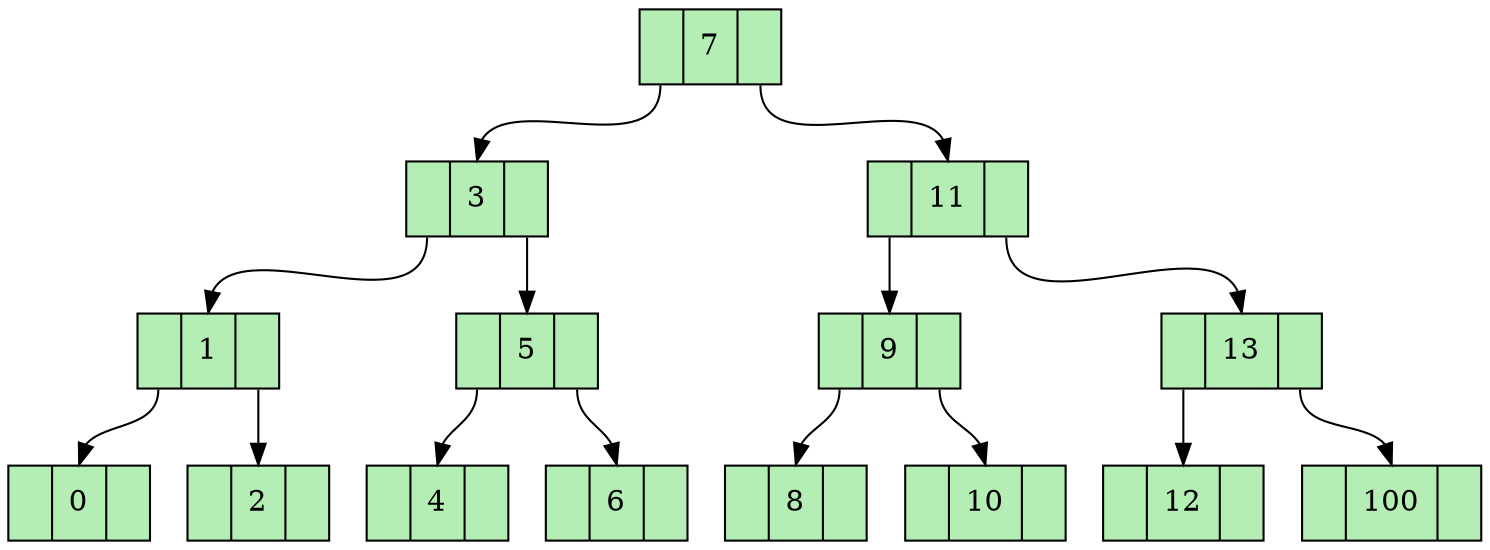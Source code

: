 digraph{
node[shape = record;]
Nodo_7[label = "<f0>|<f1>7|<f2>"; group = 1; fillcolor = darkseagreen2; style = filled]
Nodo_7:f0 -> Nodo_3:f1
Nodo_7:f2 -> Nodo_11:f1
Nodo_3[label = "<f0>|<f1>3|<f2>"; group = 1; fillcolor = darkseagreen2; style = filled]
Nodo_3:f0 -> Nodo_1:f1
Nodo_3:f2 -> Nodo_5:f1
Nodo_1[label = "<f0>|<f1>1|<f2>"; group = 1; fillcolor = darkseagreen2; style = filled]
Nodo_1:f0 -> Nodo_0:f1
Nodo_1:f2 -> Nodo_2:f1
Nodo_0[label = "<f0>|<f1>0|<f2>"; group = 1; fillcolor = darkseagreen2; style = filled]
Nodo_2[label = "<f0>|<f1>2|<f2>"; group = 1; fillcolor = darkseagreen2; style = filled]
Nodo_5[label = "<f0>|<f1>5|<f2>"; group = 1; fillcolor = darkseagreen2; style = filled]
Nodo_5:f0 -> Nodo_4:f1
Nodo_5:f2 -> Nodo_6:f1
Nodo_4[label = "<f0>|<f1>4|<f2>"; group = 1; fillcolor = darkseagreen2; style = filled]
Nodo_6[label = "<f0>|<f1>6|<f2>"; group = 1; fillcolor = darkseagreen2; style = filled]
Nodo_11[label = "<f0>|<f1>11|<f2>"; group = 1; fillcolor = darkseagreen2; style = filled]
Nodo_11:f0 -> Nodo_9:f1
Nodo_11:f2 -> Nodo_13:f1
Nodo_9[label = "<f0>|<f1>9|<f2>"; group = 1; fillcolor = darkseagreen2; style = filled]
Nodo_9:f0 -> Nodo_8:f1
Nodo_9:f2 -> Nodo_10:f1
Nodo_8[label = "<f0>|<f1>8|<f2>"; group = 1; fillcolor = darkseagreen2; style = filled]
Nodo_10[label = "<f0>|<f1>10|<f2>"; group = 1; fillcolor = darkseagreen2; style = filled]
Nodo_13[label = "<f0>|<f1>13|<f2>"; group = 1; fillcolor = darkseagreen2; style = filled]
Nodo_13:f0 -> Nodo_12:f1
Nodo_13:f2 -> Nodo_100:f1
Nodo_12[label = "<f0>|<f1>12|<f2>"; group = 1; fillcolor = darkseagreen2; style = filled]
Nodo_100[label = "<f0>|<f1>100|<f2>"; group = 1; fillcolor = darkseagreen2; style = filled]

}